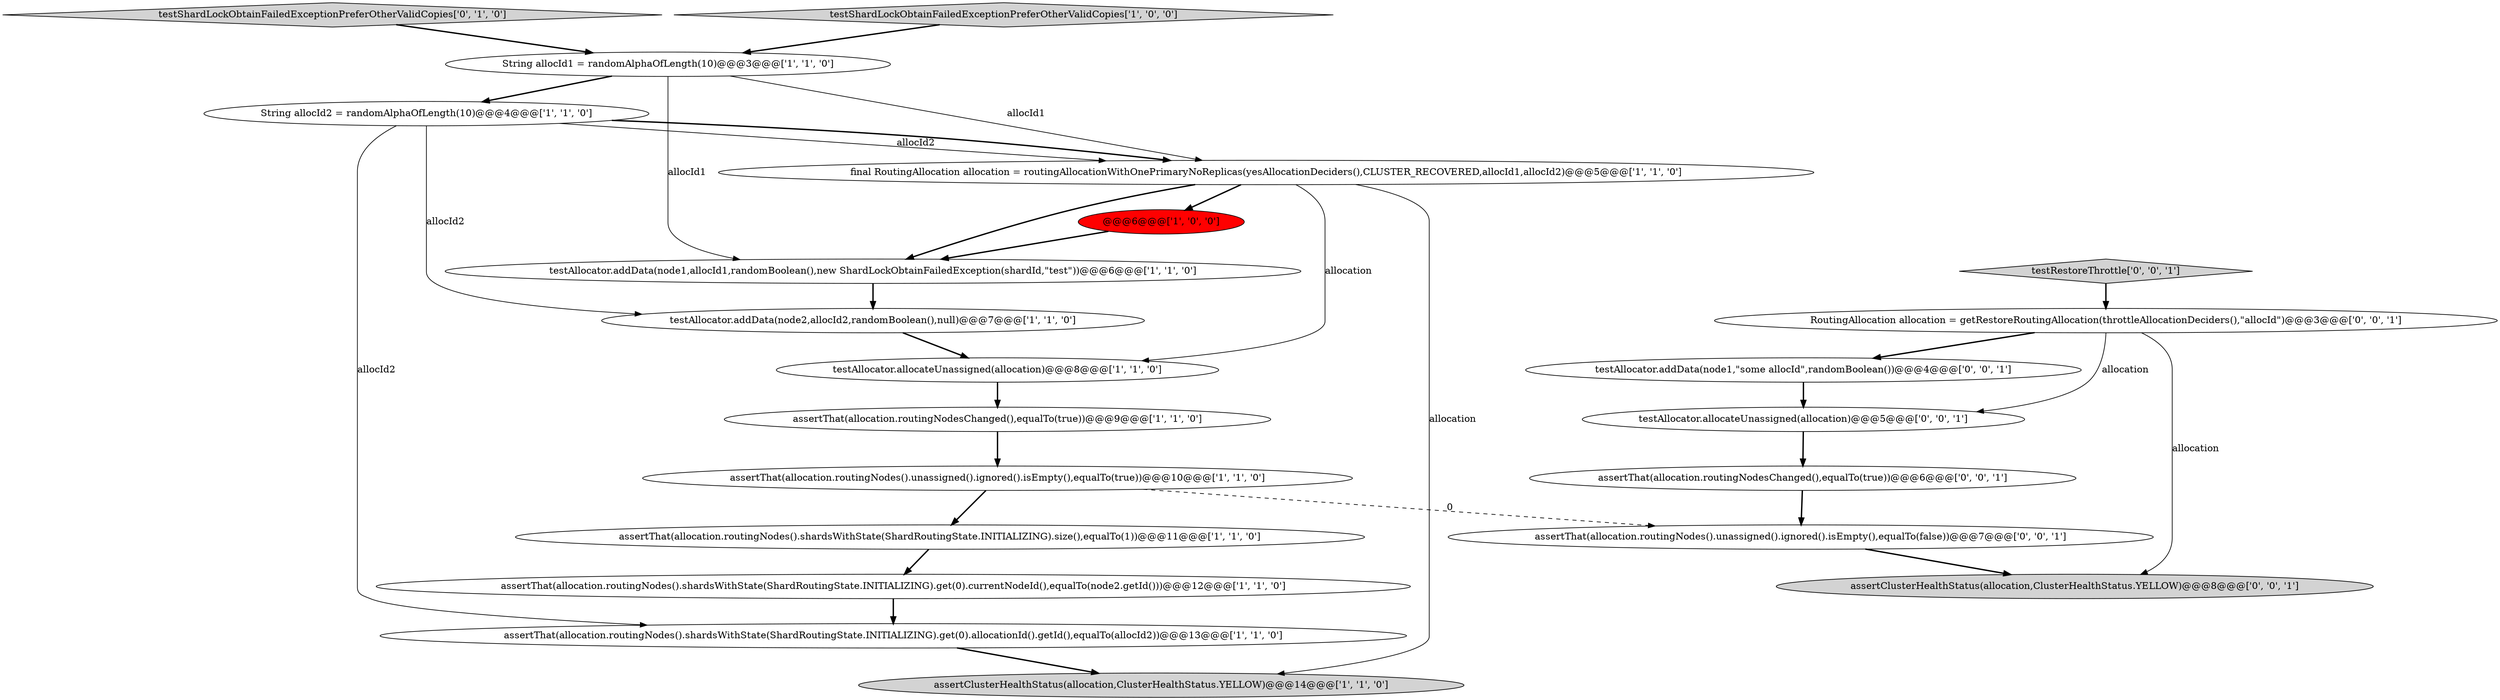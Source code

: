 digraph {
8 [style = filled, label = "String allocId2 = randomAlphaOfLength(10)@@@4@@@['1', '1', '0']", fillcolor = white, shape = ellipse image = "AAA0AAABBB1BBB"];
2 [style = filled, label = "String allocId1 = randomAlphaOfLength(10)@@@3@@@['1', '1', '0']", fillcolor = white, shape = ellipse image = "AAA0AAABBB1BBB"];
18 [style = filled, label = "testRestoreThrottle['0', '0', '1']", fillcolor = lightgray, shape = diamond image = "AAA0AAABBB3BBB"];
1 [style = filled, label = "assertThat(allocation.routingNodes().shardsWithState(ShardRoutingState.INITIALIZING).size(),equalTo(1))@@@11@@@['1', '1', '0']", fillcolor = white, shape = ellipse image = "AAA0AAABBB1BBB"];
14 [style = filled, label = "testShardLockObtainFailedExceptionPreferOtherValidCopies['0', '1', '0']", fillcolor = lightgray, shape = diamond image = "AAA0AAABBB2BBB"];
5 [style = filled, label = "testAllocator.allocateUnassigned(allocation)@@@8@@@['1', '1', '0']", fillcolor = white, shape = ellipse image = "AAA0AAABBB1BBB"];
4 [style = filled, label = "assertThat(allocation.routingNodes().shardsWithState(ShardRoutingState.INITIALIZING).get(0).currentNodeId(),equalTo(node2.getId()))@@@12@@@['1', '1', '0']", fillcolor = white, shape = ellipse image = "AAA0AAABBB1BBB"];
7 [style = filled, label = "assertClusterHealthStatus(allocation,ClusterHealthStatus.YELLOW)@@@14@@@['1', '1', '0']", fillcolor = lightgray, shape = ellipse image = "AAA0AAABBB1BBB"];
9 [style = filled, label = "testShardLockObtainFailedExceptionPreferOtherValidCopies['1', '0', '0']", fillcolor = lightgray, shape = diamond image = "AAA0AAABBB1BBB"];
12 [style = filled, label = "assertThat(allocation.routingNodes().unassigned().ignored().isEmpty(),equalTo(true))@@@10@@@['1', '1', '0']", fillcolor = white, shape = ellipse image = "AAA0AAABBB1BBB"];
17 [style = filled, label = "assertThat(allocation.routingNodesChanged(),equalTo(true))@@@6@@@['0', '0', '1']", fillcolor = white, shape = ellipse image = "AAA0AAABBB3BBB"];
19 [style = filled, label = "assertThat(allocation.routingNodes().unassigned().ignored().isEmpty(),equalTo(false))@@@7@@@['0', '0', '1']", fillcolor = white, shape = ellipse image = "AAA0AAABBB3BBB"];
20 [style = filled, label = "assertClusterHealthStatus(allocation,ClusterHealthStatus.YELLOW)@@@8@@@['0', '0', '1']", fillcolor = lightgray, shape = ellipse image = "AAA0AAABBB3BBB"];
6 [style = filled, label = "assertThat(allocation.routingNodes().shardsWithState(ShardRoutingState.INITIALIZING).get(0).allocationId().getId(),equalTo(allocId2))@@@13@@@['1', '1', '0']", fillcolor = white, shape = ellipse image = "AAA0AAABBB1BBB"];
3 [style = filled, label = "testAllocator.addData(node1,allocId1,randomBoolean(),new ShardLockObtainFailedException(shardId,\"test\"))@@@6@@@['1', '1', '0']", fillcolor = white, shape = ellipse image = "AAA0AAABBB1BBB"];
21 [style = filled, label = "testAllocator.allocateUnassigned(allocation)@@@5@@@['0', '0', '1']", fillcolor = white, shape = ellipse image = "AAA0AAABBB3BBB"];
11 [style = filled, label = "testAllocator.addData(node2,allocId2,randomBoolean(),null)@@@7@@@['1', '1', '0']", fillcolor = white, shape = ellipse image = "AAA0AAABBB1BBB"];
13 [style = filled, label = "final RoutingAllocation allocation = routingAllocationWithOnePrimaryNoReplicas(yesAllocationDeciders(),CLUSTER_RECOVERED,allocId1,allocId2)@@@5@@@['1', '1', '0']", fillcolor = white, shape = ellipse image = "AAA0AAABBB1BBB"];
16 [style = filled, label = "testAllocator.addData(node1,\"some allocId\",randomBoolean())@@@4@@@['0', '0', '1']", fillcolor = white, shape = ellipse image = "AAA0AAABBB3BBB"];
0 [style = filled, label = "assertThat(allocation.routingNodesChanged(),equalTo(true))@@@9@@@['1', '1', '0']", fillcolor = white, shape = ellipse image = "AAA0AAABBB1BBB"];
10 [style = filled, label = "@@@6@@@['1', '0', '0']", fillcolor = red, shape = ellipse image = "AAA1AAABBB1BBB"];
15 [style = filled, label = "RoutingAllocation allocation = getRestoreRoutingAllocation(throttleAllocationDeciders(),\"allocId\")@@@3@@@['0', '0', '1']", fillcolor = white, shape = ellipse image = "AAA0AAABBB3BBB"];
13->10 [style = bold, label=""];
1->4 [style = bold, label=""];
2->13 [style = solid, label="allocId1"];
2->3 [style = solid, label="allocId1"];
4->6 [style = bold, label=""];
9->2 [style = bold, label=""];
15->21 [style = solid, label="allocation"];
19->20 [style = bold, label=""];
0->12 [style = bold, label=""];
18->15 [style = bold, label=""];
3->11 [style = bold, label=""];
10->3 [style = bold, label=""];
8->13 [style = solid, label="allocId2"];
15->16 [style = bold, label=""];
12->1 [style = bold, label=""];
8->6 [style = solid, label="allocId2"];
17->19 [style = bold, label=""];
11->5 [style = bold, label=""];
8->11 [style = solid, label="allocId2"];
15->20 [style = solid, label="allocation"];
12->19 [style = dashed, label="0"];
13->3 [style = bold, label=""];
5->0 [style = bold, label=""];
13->7 [style = solid, label="allocation"];
16->21 [style = bold, label=""];
13->5 [style = solid, label="allocation"];
14->2 [style = bold, label=""];
6->7 [style = bold, label=""];
21->17 [style = bold, label=""];
8->13 [style = bold, label=""];
2->8 [style = bold, label=""];
}
